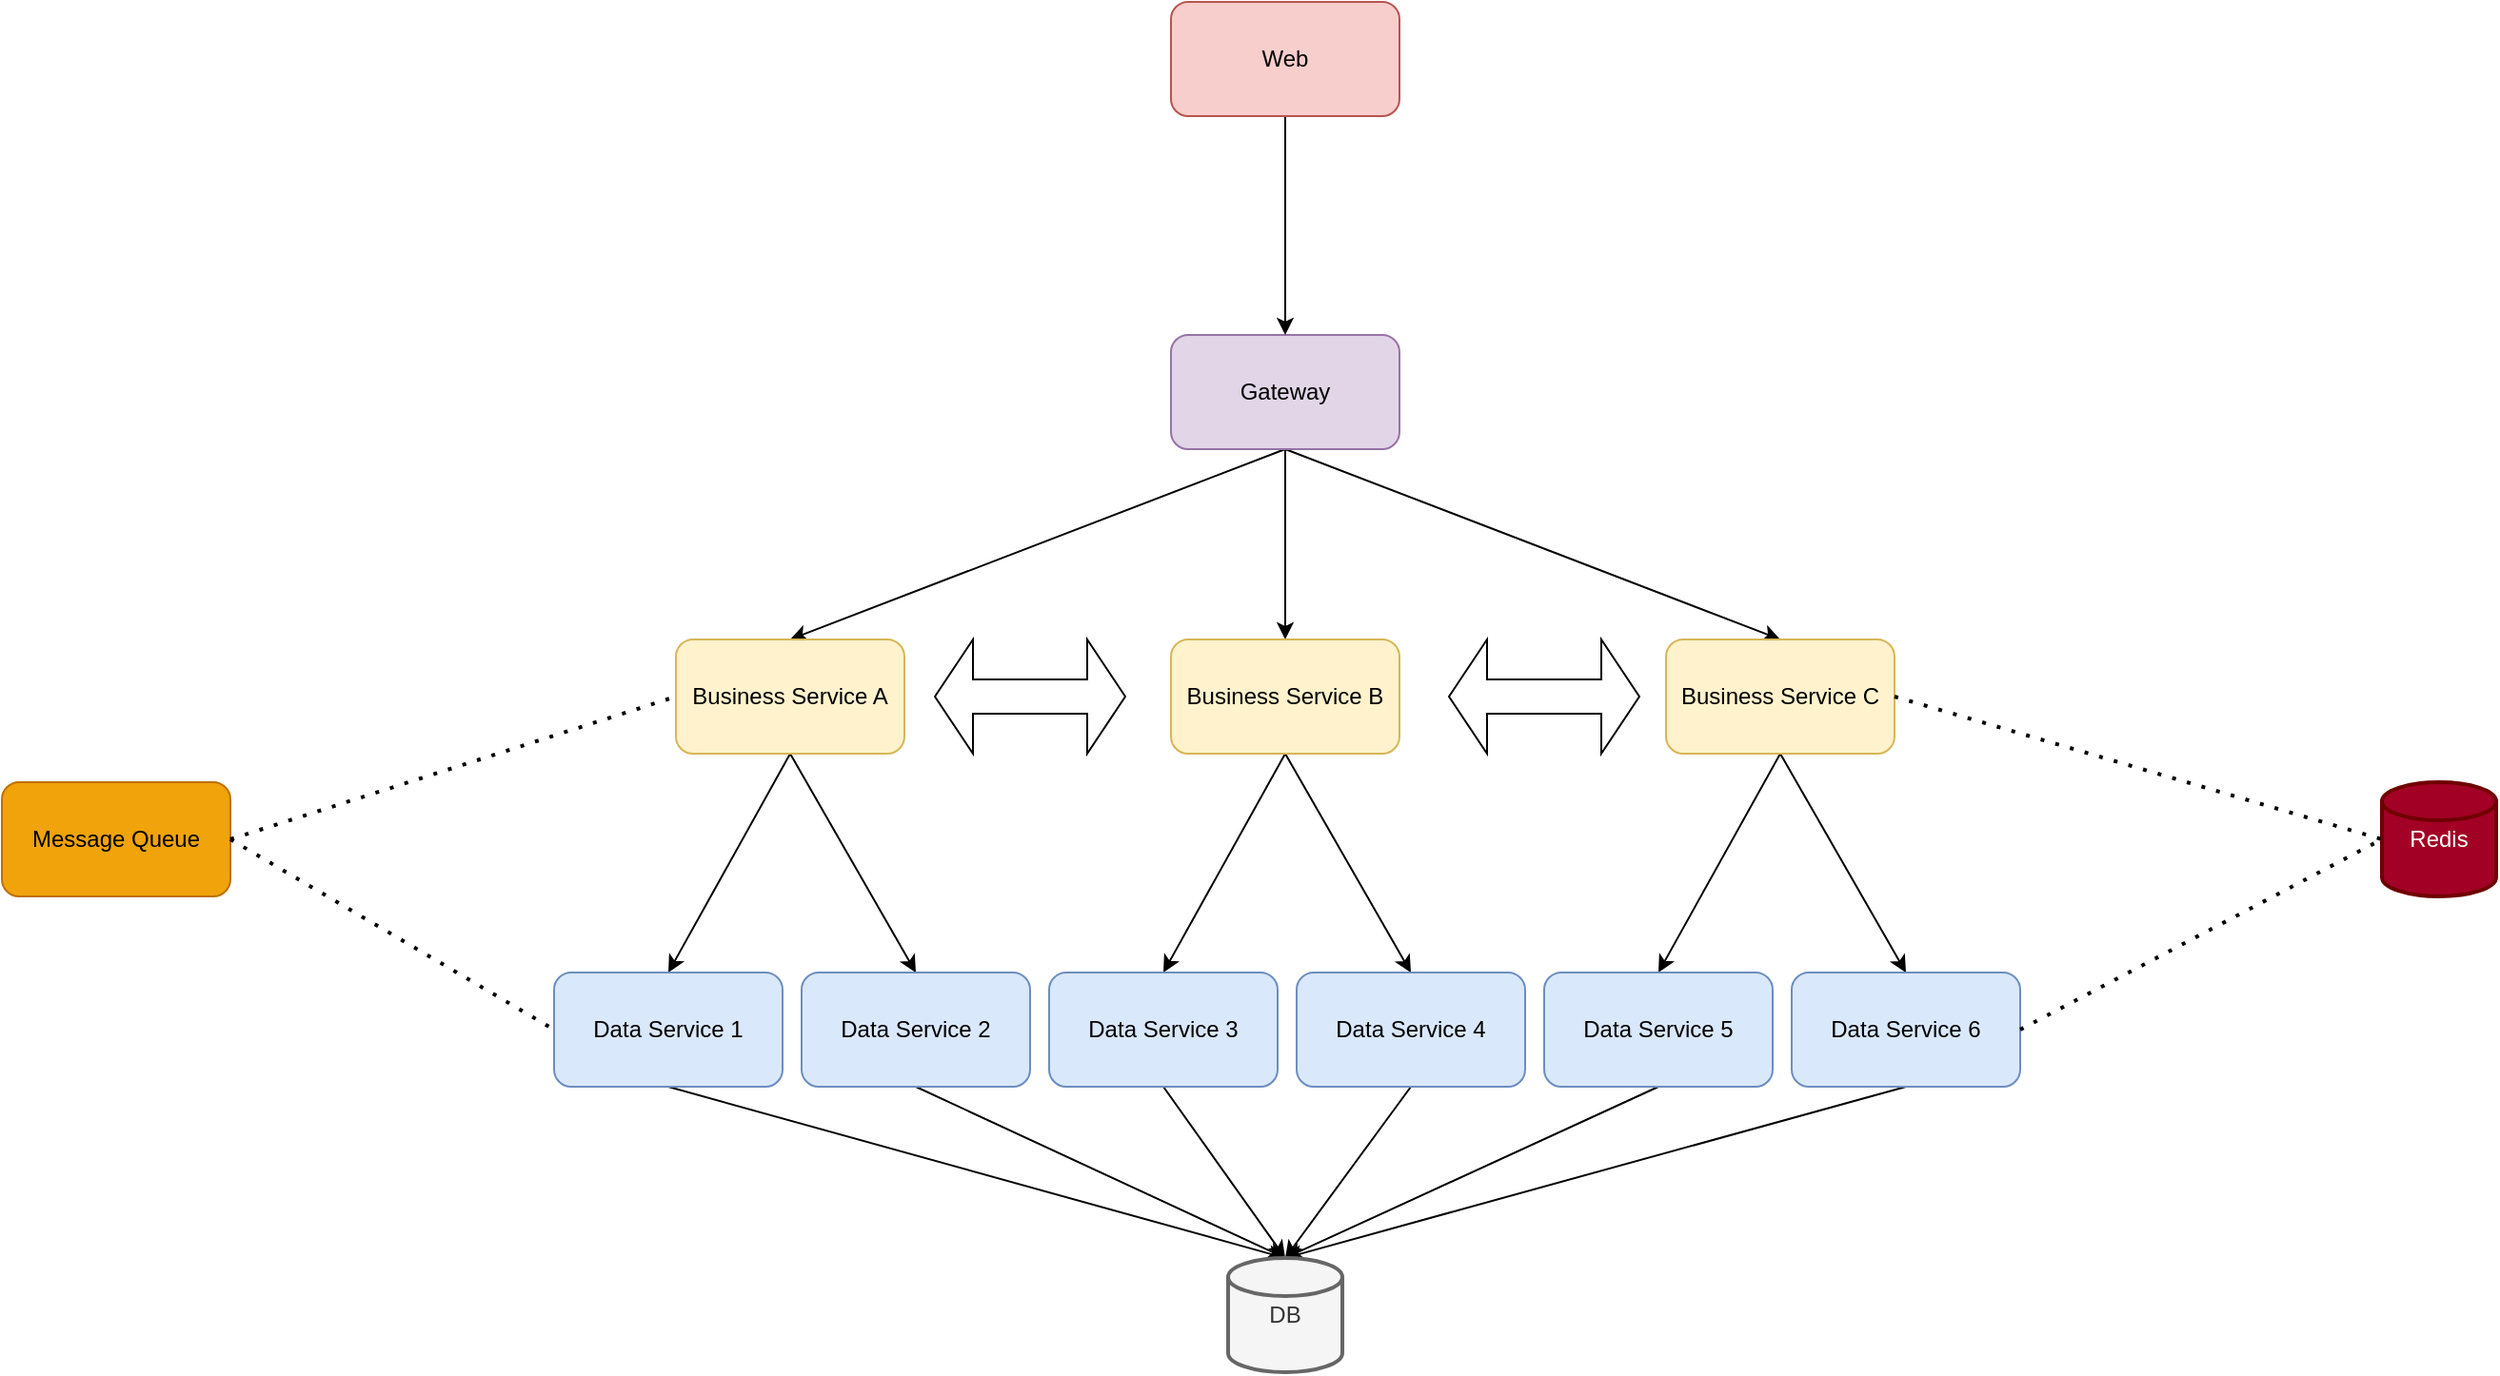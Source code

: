 <mxfile version="18.1.2" type="github">
  <diagram id="C5RBs43oDa-KdzZeNtuy" name="Page-1">
    <mxGraphModel dx="1422" dy="754" grid="1" gridSize="10" guides="1" tooltips="1" connect="1" arrows="1" fold="1" page="1" pageScale="1" pageWidth="827" pageHeight="1169" math="0" shadow="0">
      <root>
        <mxCell id="WIyWlLk6GJQsqaUBKTNV-0" />
        <mxCell id="WIyWlLk6GJQsqaUBKTNV-1" parent="WIyWlLk6GJQsqaUBKTNV-0" />
        <mxCell id="i68KkpBujc6OQGkgbkto-45" style="edgeStyle=none;rounded=0;orthogonalLoop=1;jettySize=auto;html=1;exitX=0.5;exitY=1;exitDx=0;exitDy=0;entryX=0.5;entryY=0;entryDx=0;entryDy=0;" edge="1" parent="WIyWlLk6GJQsqaUBKTNV-1" source="i68KkpBujc6OQGkgbkto-0" target="i68KkpBujc6OQGkgbkto-1">
          <mxGeometry relative="1" as="geometry" />
        </mxCell>
        <mxCell id="i68KkpBujc6OQGkgbkto-46" style="edgeStyle=none;rounded=0;orthogonalLoop=1;jettySize=auto;html=1;exitX=0.5;exitY=1;exitDx=0;exitDy=0;entryX=0.5;entryY=0;entryDx=0;entryDy=0;" edge="1" parent="WIyWlLk6GJQsqaUBKTNV-1" source="i68KkpBujc6OQGkgbkto-0" target="i68KkpBujc6OQGkgbkto-2">
          <mxGeometry relative="1" as="geometry" />
        </mxCell>
        <mxCell id="i68KkpBujc6OQGkgbkto-47" style="edgeStyle=none;rounded=0;orthogonalLoop=1;jettySize=auto;html=1;exitX=0.5;exitY=1;exitDx=0;exitDy=0;entryX=0.5;entryY=0;entryDx=0;entryDy=0;" edge="1" parent="WIyWlLk6GJQsqaUBKTNV-1" source="i68KkpBujc6OQGkgbkto-0" target="i68KkpBujc6OQGkgbkto-3">
          <mxGeometry relative="1" as="geometry" />
        </mxCell>
        <mxCell id="i68KkpBujc6OQGkgbkto-0" value="Gateway" style="rounded=1;whiteSpace=wrap;html=1;fillColor=#e1d5e7;strokeColor=#9673a6;" vertex="1" parent="WIyWlLk6GJQsqaUBKTNV-1">
          <mxGeometry x="734" y="195" width="120" height="60" as="geometry" />
        </mxCell>
        <mxCell id="i68KkpBujc6OQGkgbkto-48" style="edgeStyle=none;rounded=0;orthogonalLoop=1;jettySize=auto;html=1;exitX=0.5;exitY=1;exitDx=0;exitDy=0;entryX=0.5;entryY=0;entryDx=0;entryDy=0;" edge="1" parent="WIyWlLk6GJQsqaUBKTNV-1" source="i68KkpBujc6OQGkgbkto-1" target="i68KkpBujc6OQGkgbkto-12">
          <mxGeometry relative="1" as="geometry" />
        </mxCell>
        <mxCell id="i68KkpBujc6OQGkgbkto-49" style="edgeStyle=none;rounded=0;orthogonalLoop=1;jettySize=auto;html=1;exitX=0.5;exitY=1;exitDx=0;exitDy=0;entryX=0.5;entryY=0;entryDx=0;entryDy=0;" edge="1" parent="WIyWlLk6GJQsqaUBKTNV-1" source="i68KkpBujc6OQGkgbkto-1" target="i68KkpBujc6OQGkgbkto-14">
          <mxGeometry relative="1" as="geometry" />
        </mxCell>
        <mxCell id="i68KkpBujc6OQGkgbkto-1" value="Business Service A" style="rounded=1;whiteSpace=wrap;html=1;fillColor=#fff2cc;strokeColor=#d6b656;" vertex="1" parent="WIyWlLk6GJQsqaUBKTNV-1">
          <mxGeometry x="474" y="355" width="120" height="60" as="geometry" />
        </mxCell>
        <mxCell id="i68KkpBujc6OQGkgbkto-50" style="edgeStyle=none;rounded=0;orthogonalLoop=1;jettySize=auto;html=1;exitX=0.5;exitY=1;exitDx=0;exitDy=0;entryX=0.5;entryY=0;entryDx=0;entryDy=0;" edge="1" parent="WIyWlLk6GJQsqaUBKTNV-1" source="i68KkpBujc6OQGkgbkto-2" target="i68KkpBujc6OQGkgbkto-17">
          <mxGeometry relative="1" as="geometry" />
        </mxCell>
        <mxCell id="i68KkpBujc6OQGkgbkto-51" style="edgeStyle=none;rounded=0;orthogonalLoop=1;jettySize=auto;html=1;exitX=0.5;exitY=1;exitDx=0;exitDy=0;entryX=0.5;entryY=0;entryDx=0;entryDy=0;" edge="1" parent="WIyWlLk6GJQsqaUBKTNV-1" source="i68KkpBujc6OQGkgbkto-2" target="i68KkpBujc6OQGkgbkto-18">
          <mxGeometry relative="1" as="geometry" />
        </mxCell>
        <mxCell id="i68KkpBujc6OQGkgbkto-2" value="Business Service B" style="rounded=1;whiteSpace=wrap;html=1;fillColor=#fff2cc;strokeColor=#d6b656;" vertex="1" parent="WIyWlLk6GJQsqaUBKTNV-1">
          <mxGeometry x="734" y="355" width="120" height="60" as="geometry" />
        </mxCell>
        <mxCell id="i68KkpBujc6OQGkgbkto-52" style="edgeStyle=none;rounded=0;orthogonalLoop=1;jettySize=auto;html=1;exitX=0.5;exitY=1;exitDx=0;exitDy=0;entryX=0.5;entryY=0;entryDx=0;entryDy=0;" edge="1" parent="WIyWlLk6GJQsqaUBKTNV-1" source="i68KkpBujc6OQGkgbkto-3" target="i68KkpBujc6OQGkgbkto-15">
          <mxGeometry relative="1" as="geometry" />
        </mxCell>
        <mxCell id="i68KkpBujc6OQGkgbkto-53" style="edgeStyle=none;rounded=0;orthogonalLoop=1;jettySize=auto;html=1;exitX=0.5;exitY=1;exitDx=0;exitDy=0;entryX=0.5;entryY=0;entryDx=0;entryDy=0;" edge="1" parent="WIyWlLk6GJQsqaUBKTNV-1" source="i68KkpBujc6OQGkgbkto-3" target="i68KkpBujc6OQGkgbkto-16">
          <mxGeometry relative="1" as="geometry" />
        </mxCell>
        <mxCell id="i68KkpBujc6OQGkgbkto-3" value="Business Service C" style="rounded=1;whiteSpace=wrap;html=1;fillColor=#fff2cc;strokeColor=#d6b656;" vertex="1" parent="WIyWlLk6GJQsqaUBKTNV-1">
          <mxGeometry x="994" y="355" width="120" height="60" as="geometry" />
        </mxCell>
        <mxCell id="i68KkpBujc6OQGkgbkto-11" style="edgeStyle=none;rounded=0;orthogonalLoop=1;jettySize=auto;html=1;exitX=0.5;exitY=1;exitDx=0;exitDy=0;entryX=0.5;entryY=0;entryDx=0;entryDy=0;" edge="1" parent="WIyWlLk6GJQsqaUBKTNV-1" source="i68KkpBujc6OQGkgbkto-9" target="i68KkpBujc6OQGkgbkto-0">
          <mxGeometry relative="1" as="geometry" />
        </mxCell>
        <mxCell id="i68KkpBujc6OQGkgbkto-9" value="Web" style="rounded=1;whiteSpace=wrap;html=1;fillColor=#f8cecc;strokeColor=#b85450;" vertex="1" parent="WIyWlLk6GJQsqaUBKTNV-1">
          <mxGeometry x="734" y="20" width="120" height="60" as="geometry" />
        </mxCell>
        <mxCell id="i68KkpBujc6OQGkgbkto-30" style="edgeStyle=none;rounded=0;orthogonalLoop=1;jettySize=auto;html=1;exitX=0.5;exitY=1;exitDx=0;exitDy=0;entryX=0.5;entryY=0;entryDx=0;entryDy=0;entryPerimeter=0;" edge="1" parent="WIyWlLk6GJQsqaUBKTNV-1" source="i68KkpBujc6OQGkgbkto-12" target="i68KkpBujc6OQGkgbkto-29">
          <mxGeometry relative="1" as="geometry" />
        </mxCell>
        <mxCell id="i68KkpBujc6OQGkgbkto-12" value="Data Service 1" style="rounded=1;whiteSpace=wrap;html=1;fillColor=#dae8fc;strokeColor=#6c8ebf;" vertex="1" parent="WIyWlLk6GJQsqaUBKTNV-1">
          <mxGeometry x="410" y="530" width="120" height="60" as="geometry" />
        </mxCell>
        <mxCell id="i68KkpBujc6OQGkgbkto-33" style="edgeStyle=none;rounded=0;orthogonalLoop=1;jettySize=auto;html=1;exitX=0.5;exitY=1;exitDx=0;exitDy=0;entryX=0.5;entryY=0;entryDx=0;entryDy=0;entryPerimeter=0;" edge="1" parent="WIyWlLk6GJQsqaUBKTNV-1" source="i68KkpBujc6OQGkgbkto-14" target="i68KkpBujc6OQGkgbkto-29">
          <mxGeometry relative="1" as="geometry" />
        </mxCell>
        <mxCell id="i68KkpBujc6OQGkgbkto-14" value="Data Service 2" style="rounded=1;whiteSpace=wrap;html=1;fillColor=#dae8fc;strokeColor=#6c8ebf;" vertex="1" parent="WIyWlLk6GJQsqaUBKTNV-1">
          <mxGeometry x="540" y="530" width="120" height="60" as="geometry" />
        </mxCell>
        <mxCell id="i68KkpBujc6OQGkgbkto-32" style="edgeStyle=none;rounded=0;orthogonalLoop=1;jettySize=auto;html=1;exitX=0.5;exitY=1;exitDx=0;exitDy=0;entryX=0.5;entryY=0;entryDx=0;entryDy=0;entryPerimeter=0;" edge="1" parent="WIyWlLk6GJQsqaUBKTNV-1" source="i68KkpBujc6OQGkgbkto-15" target="i68KkpBujc6OQGkgbkto-29">
          <mxGeometry relative="1" as="geometry" />
        </mxCell>
        <mxCell id="i68KkpBujc6OQGkgbkto-15" value="Data Service 5" style="rounded=1;whiteSpace=wrap;html=1;fillColor=#dae8fc;strokeColor=#6c8ebf;" vertex="1" parent="WIyWlLk6GJQsqaUBKTNV-1">
          <mxGeometry x="930" y="530" width="120" height="60" as="geometry" />
        </mxCell>
        <mxCell id="i68KkpBujc6OQGkgbkto-31" style="edgeStyle=none;rounded=0;orthogonalLoop=1;jettySize=auto;html=1;exitX=0.5;exitY=1;exitDx=0;exitDy=0;entryX=0.5;entryY=0;entryDx=0;entryDy=0;entryPerimeter=0;" edge="1" parent="WIyWlLk6GJQsqaUBKTNV-1" source="i68KkpBujc6OQGkgbkto-16" target="i68KkpBujc6OQGkgbkto-29">
          <mxGeometry relative="1" as="geometry" />
        </mxCell>
        <mxCell id="i68KkpBujc6OQGkgbkto-16" value="Data Service 6" style="rounded=1;whiteSpace=wrap;html=1;fillColor=#dae8fc;strokeColor=#6c8ebf;" vertex="1" parent="WIyWlLk6GJQsqaUBKTNV-1">
          <mxGeometry x="1060" y="530" width="120" height="60" as="geometry" />
        </mxCell>
        <mxCell id="i68KkpBujc6OQGkgbkto-34" style="edgeStyle=none;rounded=0;orthogonalLoop=1;jettySize=auto;html=1;exitX=0.5;exitY=1;exitDx=0;exitDy=0;entryX=0.5;entryY=0;entryDx=0;entryDy=0;entryPerimeter=0;" edge="1" parent="WIyWlLk6GJQsqaUBKTNV-1" source="i68KkpBujc6OQGkgbkto-17" target="i68KkpBujc6OQGkgbkto-29">
          <mxGeometry relative="1" as="geometry" />
        </mxCell>
        <mxCell id="i68KkpBujc6OQGkgbkto-17" value="Data Service 3" style="rounded=1;whiteSpace=wrap;html=1;fillColor=#dae8fc;strokeColor=#6c8ebf;" vertex="1" parent="WIyWlLk6GJQsqaUBKTNV-1">
          <mxGeometry x="670" y="530" width="120" height="60" as="geometry" />
        </mxCell>
        <mxCell id="i68KkpBujc6OQGkgbkto-35" style="edgeStyle=none;rounded=0;orthogonalLoop=1;jettySize=auto;html=1;exitX=0.5;exitY=1;exitDx=0;exitDy=0;entryX=0.5;entryY=0;entryDx=0;entryDy=0;entryPerimeter=0;" edge="1" parent="WIyWlLk6GJQsqaUBKTNV-1" source="i68KkpBujc6OQGkgbkto-18" target="i68KkpBujc6OQGkgbkto-29">
          <mxGeometry relative="1" as="geometry" />
        </mxCell>
        <mxCell id="i68KkpBujc6OQGkgbkto-18" value="Data Service 4" style="rounded=1;whiteSpace=wrap;html=1;fillColor=#dae8fc;strokeColor=#6c8ebf;" vertex="1" parent="WIyWlLk6GJQsqaUBKTNV-1">
          <mxGeometry x="800" y="530" width="120" height="60" as="geometry" />
        </mxCell>
        <mxCell id="i68KkpBujc6OQGkgbkto-29" value="DB" style="strokeWidth=2;html=1;shape=mxgraph.flowchart.database;whiteSpace=wrap;fillColor=#f5f5f5;fontColor=#333333;strokeColor=#666666;" vertex="1" parent="WIyWlLk6GJQsqaUBKTNV-1">
          <mxGeometry x="764" y="680" width="60" height="60" as="geometry" />
        </mxCell>
        <mxCell id="i68KkpBujc6OQGkgbkto-36" value="Redis" style="strokeWidth=2;html=1;shape=mxgraph.flowchart.database;whiteSpace=wrap;fillColor=#a20025;fontColor=#ffffff;strokeColor=#6F0000;" vertex="1" parent="WIyWlLk6GJQsqaUBKTNV-1">
          <mxGeometry x="1370" y="430" width="60" height="60" as="geometry" />
        </mxCell>
        <mxCell id="i68KkpBujc6OQGkgbkto-40" value="" style="endArrow=none;dashed=1;html=1;dashPattern=1 3;strokeWidth=2;rounded=0;entryX=0;entryY=0.5;entryDx=0;entryDy=0;entryPerimeter=0;exitX=1;exitY=0.5;exitDx=0;exitDy=0;" edge="1" parent="WIyWlLk6GJQsqaUBKTNV-1" source="i68KkpBujc6OQGkgbkto-3" target="i68KkpBujc6OQGkgbkto-36">
          <mxGeometry width="50" height="50" relative="1" as="geometry">
            <mxPoint x="1210" y="440" as="sourcePoint" />
            <mxPoint x="1260" y="390" as="targetPoint" />
          </mxGeometry>
        </mxCell>
        <mxCell id="i68KkpBujc6OQGkgbkto-41" value="" style="endArrow=none;dashed=1;html=1;dashPattern=1 3;strokeWidth=2;rounded=0;entryX=0;entryY=0.5;entryDx=0;entryDy=0;entryPerimeter=0;exitX=1;exitY=0.5;exitDx=0;exitDy=0;" edge="1" parent="WIyWlLk6GJQsqaUBKTNV-1" source="i68KkpBujc6OQGkgbkto-16" target="i68KkpBujc6OQGkgbkto-36">
          <mxGeometry width="50" height="50" relative="1" as="geometry">
            <mxPoint x="1124" y="422.5" as="sourcePoint" />
            <mxPoint x="1380" y="497.5" as="targetPoint" />
          </mxGeometry>
        </mxCell>
        <mxCell id="i68KkpBujc6OQGkgbkto-43" value="" style="shape=doubleArrow;whiteSpace=wrap;html=1;" vertex="1" parent="WIyWlLk6GJQsqaUBKTNV-1">
          <mxGeometry x="610" y="355" width="100" height="60" as="geometry" />
        </mxCell>
        <mxCell id="i68KkpBujc6OQGkgbkto-44" value="" style="shape=doubleArrow;whiteSpace=wrap;html=1;" vertex="1" parent="WIyWlLk6GJQsqaUBKTNV-1">
          <mxGeometry x="880" y="355" width="100" height="60" as="geometry" />
        </mxCell>
        <mxCell id="i68KkpBujc6OQGkgbkto-54" value="Message Queue" style="rounded=1;whiteSpace=wrap;html=1;fillColor=#f0a30a;fontColor=#000000;strokeColor=#BD7000;" vertex="1" parent="WIyWlLk6GJQsqaUBKTNV-1">
          <mxGeometry x="120" y="430" width="120" height="60" as="geometry" />
        </mxCell>
        <mxCell id="i68KkpBujc6OQGkgbkto-55" value="" style="endArrow=none;dashed=1;html=1;dashPattern=1 3;strokeWidth=2;rounded=0;exitX=1;exitY=0.5;exitDx=0;exitDy=0;entryX=0;entryY=0.5;entryDx=0;entryDy=0;" edge="1" parent="WIyWlLk6GJQsqaUBKTNV-1" source="i68KkpBujc6OQGkgbkto-54" target="i68KkpBujc6OQGkgbkto-1">
          <mxGeometry width="50" height="50" relative="1" as="geometry">
            <mxPoint x="740" y="440" as="sourcePoint" />
            <mxPoint x="790" y="390" as="targetPoint" />
          </mxGeometry>
        </mxCell>
        <mxCell id="i68KkpBujc6OQGkgbkto-56" value="" style="endArrow=none;dashed=1;html=1;dashPattern=1 3;strokeWidth=2;rounded=0;exitX=1;exitY=0.5;exitDx=0;exitDy=0;entryX=0;entryY=0.5;entryDx=0;entryDy=0;" edge="1" parent="WIyWlLk6GJQsqaUBKTNV-1" source="i68KkpBujc6OQGkgbkto-54" target="i68KkpBujc6OQGkgbkto-12">
          <mxGeometry width="50" height="50" relative="1" as="geometry">
            <mxPoint x="290" y="470" as="sourcePoint" />
            <mxPoint x="484" y="395" as="targetPoint" />
          </mxGeometry>
        </mxCell>
      </root>
    </mxGraphModel>
  </diagram>
</mxfile>

